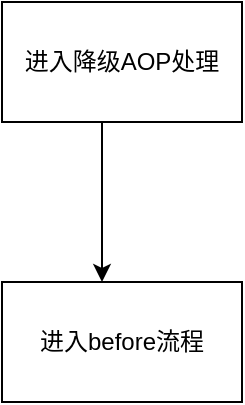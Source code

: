<mxfile version="17.1.3" type="github">
  <diagram id="myWoxl2do0-qSG-f2Lqz" name="第 1 页">
    <mxGraphModel dx="1024" dy="531" grid="1" gridSize="10" guides="1" tooltips="1" connect="1" arrows="1" fold="1" page="1" pageScale="1" pageWidth="827" pageHeight="1169" math="0" shadow="0">
      <root>
        <mxCell id="0" />
        <mxCell id="1" parent="0" />
        <mxCell id="Ww2EC-rMyEO19gMHYBje-3" value="" style="edgeStyle=orthogonalEdgeStyle;rounded=0;orthogonalLoop=1;jettySize=auto;html=1;" edge="1" parent="1" source="Ww2EC-rMyEO19gMHYBje-1" target="Ww2EC-rMyEO19gMHYBje-2">
          <mxGeometry relative="1" as="geometry">
            <Array as="points">
              <mxPoint x="100" y="140" />
              <mxPoint x="100" y="140" />
            </Array>
          </mxGeometry>
        </mxCell>
        <mxCell id="Ww2EC-rMyEO19gMHYBje-1" value="进入降级AOP处理" style="rounded=0;whiteSpace=wrap;html=1;" vertex="1" parent="1">
          <mxGeometry x="50" y="40" width="120" height="60" as="geometry" />
        </mxCell>
        <mxCell id="Ww2EC-rMyEO19gMHYBje-2" value="进入before流程" style="whiteSpace=wrap;html=1;rounded=0;" vertex="1" parent="1">
          <mxGeometry x="50" y="180" width="120" height="60" as="geometry" />
        </mxCell>
      </root>
    </mxGraphModel>
  </diagram>
</mxfile>
